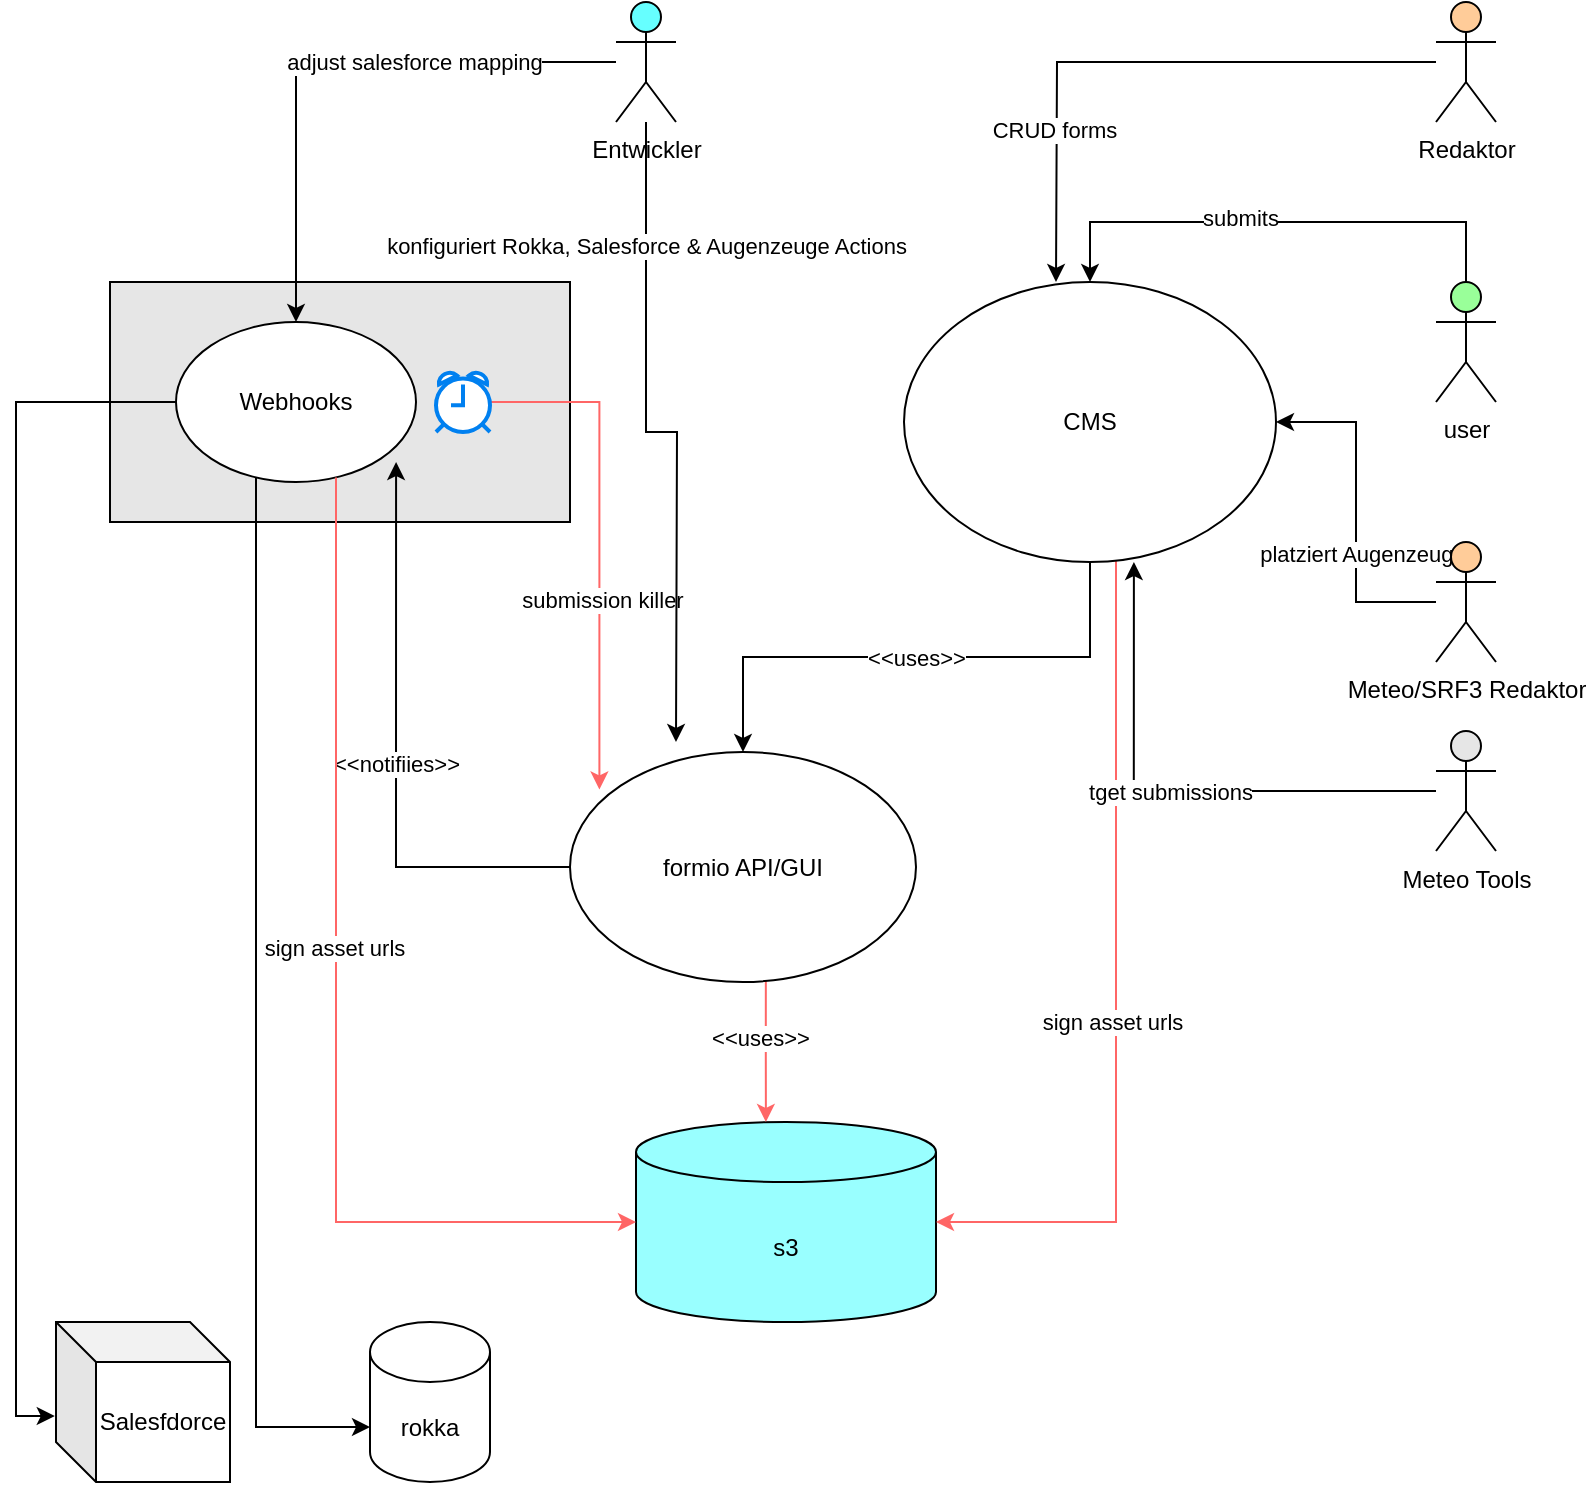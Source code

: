 <mxfile version="14.7.6" type="github">
  <diagram id="oveEx5jYTCpdjbijljNK" name="Page-1">
    <mxGraphModel dx="2125" dy="800" grid="1" gridSize="10" guides="1" tooltips="1" connect="1" arrows="1" fold="1" page="1" pageScale="1" pageWidth="827" pageHeight="1169" math="0" shadow="0">
      <root>
        <mxCell id="0" />
        <mxCell id="1" parent="0" />
        <mxCell id="r8Rm52CdiZclR8IaqUJ7-1" value="s3" style="shape=cylinder3;whiteSpace=wrap;html=1;boundedLbl=1;backgroundOutline=1;size=15;fillColor=#99FFFF;" vertex="1" parent="1">
          <mxGeometry x="280" y="720" width="150" height="100" as="geometry" />
        </mxCell>
        <mxCell id="r8Rm52CdiZclR8IaqUJ7-72" style="edgeStyle=orthogonalEdgeStyle;rounded=0;orthogonalLoop=1;jettySize=auto;html=1;fillColor=#FF6666;strokeColor=#FF6666;exitX=0.566;exitY=0.991;exitDx=0;exitDy=0;exitPerimeter=0;entryX=0.433;entryY=0;entryDx=0;entryDy=0;entryPerimeter=0;" edge="1" parent="1" source="r8Rm52CdiZclR8IaqUJ7-4" target="r8Rm52CdiZclR8IaqUJ7-1">
          <mxGeometry relative="1" as="geometry">
            <mxPoint x="345" y="670" as="sourcePoint" />
          </mxGeometry>
        </mxCell>
        <mxCell id="r8Rm52CdiZclR8IaqUJ7-73" value="&amp;lt;&amp;lt;uses&amp;gt;&amp;gt;" style="edgeLabel;html=1;align=center;verticalAlign=middle;resizable=0;points=[];" vertex="1" connectable="0" parent="r8Rm52CdiZclR8IaqUJ7-72">
          <mxGeometry x="-0.193" y="-3" relative="1" as="geometry">
            <mxPoint as="offset" />
          </mxGeometry>
        </mxCell>
        <mxCell id="r8Rm52CdiZclR8IaqUJ7-68" value="" style="rounded=0;whiteSpace=wrap;html=1;fillColor=#E6E6E6;" vertex="1" parent="1">
          <mxGeometry x="17" y="300" width="230" height="120" as="geometry" />
        </mxCell>
        <mxCell id="r8Rm52CdiZclR8IaqUJ7-18" value="&amp;lt;&amp;lt;uses&amp;gt;&amp;gt;" style="edgeStyle=orthogonalEdgeStyle;rounded=0;orthogonalLoop=1;jettySize=auto;html=1;entryX=0.5;entryY=0;entryDx=0;entryDy=0;" edge="1" parent="1" source="r8Rm52CdiZclR8IaqUJ7-2" target="r8Rm52CdiZclR8IaqUJ7-4">
          <mxGeometry relative="1" as="geometry" />
        </mxCell>
        <mxCell id="r8Rm52CdiZclR8IaqUJ7-79" style="edgeStyle=orthogonalEdgeStyle;rounded=0;orthogonalLoop=1;jettySize=auto;html=1;strokeColor=#FF6666;" edge="1" parent="1" source="r8Rm52CdiZclR8IaqUJ7-2">
          <mxGeometry relative="1" as="geometry">
            <mxPoint x="430" y="770" as="targetPoint" />
            <Array as="points">
              <mxPoint x="520" y="770" />
              <mxPoint x="492" y="770" />
            </Array>
          </mxGeometry>
        </mxCell>
        <mxCell id="r8Rm52CdiZclR8IaqUJ7-80" value="sign asset urls" style="edgeLabel;html=1;align=center;verticalAlign=middle;resizable=0;points=[];" vertex="1" connectable="0" parent="r8Rm52CdiZclR8IaqUJ7-79">
          <mxGeometry x="0.093" y="-2" relative="1" as="geometry">
            <mxPoint as="offset" />
          </mxGeometry>
        </mxCell>
        <mxCell id="r8Rm52CdiZclR8IaqUJ7-2" value="CMS" style="ellipse;whiteSpace=wrap;html=1;" vertex="1" parent="1">
          <mxGeometry x="414" y="300" width="186" height="140" as="geometry" />
        </mxCell>
        <mxCell id="r8Rm52CdiZclR8IaqUJ7-7" style="edgeStyle=orthogonalEdgeStyle;rounded=0;orthogonalLoop=1;jettySize=auto;html=1;entryX=0.085;entryY=0.163;entryDx=0;entryDy=0;entryPerimeter=0;startArrow=none;strokeColor=#FF6666;" edge="1" parent="1" source="r8Rm52CdiZclR8IaqUJ7-25" target="r8Rm52CdiZclR8IaqUJ7-4">
          <mxGeometry relative="1" as="geometry">
            <mxPoint x="230" y="390" as="sourcePoint" />
          </mxGeometry>
        </mxCell>
        <mxCell id="r8Rm52CdiZclR8IaqUJ7-8" value="submission killer" style="edgeLabel;html=1;align=center;verticalAlign=middle;resizable=0;points=[];" vertex="1" connectable="0" parent="r8Rm52CdiZclR8IaqUJ7-7">
          <mxGeometry x="0.23" y="1" relative="1" as="geometry">
            <mxPoint as="offset" />
          </mxGeometry>
        </mxCell>
        <mxCell id="r8Rm52CdiZclR8IaqUJ7-37" style="edgeStyle=orthogonalEdgeStyle;rounded=0;orthogonalLoop=1;jettySize=auto;html=1;entryX=0;entryY=0;entryDx=0;entryDy=52.5;entryPerimeter=0;" edge="1" parent="1" source="r8Rm52CdiZclR8IaqUJ7-3" target="r8Rm52CdiZclR8IaqUJ7-36">
          <mxGeometry relative="1" as="geometry">
            <Array as="points">
              <mxPoint x="90" y="873" />
            </Array>
          </mxGeometry>
        </mxCell>
        <mxCell id="r8Rm52CdiZclR8IaqUJ7-3" value="Webhooks" style="ellipse;whiteSpace=wrap;html=1;" vertex="1" parent="1">
          <mxGeometry x="50" y="320" width="120" height="80" as="geometry" />
        </mxCell>
        <mxCell id="r8Rm52CdiZclR8IaqUJ7-9" style="edgeStyle=orthogonalEdgeStyle;rounded=0;orthogonalLoop=1;jettySize=auto;html=1;entryX=0.917;entryY=0.875;entryDx=0;entryDy=0;entryPerimeter=0;" edge="1" parent="1" source="r8Rm52CdiZclR8IaqUJ7-4" target="r8Rm52CdiZclR8IaqUJ7-3">
          <mxGeometry relative="1" as="geometry" />
        </mxCell>
        <mxCell id="r8Rm52CdiZclR8IaqUJ7-10" value="&amp;lt;&amp;lt;notifiies&amp;gt;&amp;gt;" style="edgeLabel;html=1;align=center;verticalAlign=middle;resizable=0;points=[];" vertex="1" connectable="0" parent="r8Rm52CdiZclR8IaqUJ7-9">
          <mxGeometry x="-0.038" relative="1" as="geometry">
            <mxPoint as="offset" />
          </mxGeometry>
        </mxCell>
        <mxCell id="r8Rm52CdiZclR8IaqUJ7-4" value="formio API/GUI" style="ellipse;whiteSpace=wrap;html=1;" vertex="1" parent="1">
          <mxGeometry x="247" y="535" width="173" height="115" as="geometry" />
        </mxCell>
        <mxCell id="r8Rm52CdiZclR8IaqUJ7-12" style="edgeStyle=orthogonalEdgeStyle;rounded=0;orthogonalLoop=1;jettySize=auto;html=1;" edge="1" parent="1" source="r8Rm52CdiZclR8IaqUJ7-11">
          <mxGeometry relative="1" as="geometry">
            <mxPoint x="490" y="300" as="targetPoint" />
          </mxGeometry>
        </mxCell>
        <mxCell id="r8Rm52CdiZclR8IaqUJ7-15" value="CRUD forms" style="edgeLabel;html=1;align=center;verticalAlign=middle;resizable=0;points=[];" vertex="1" connectable="0" parent="r8Rm52CdiZclR8IaqUJ7-12">
          <mxGeometry x="0.491" y="-2" relative="1" as="geometry">
            <mxPoint as="offset" />
          </mxGeometry>
        </mxCell>
        <mxCell id="r8Rm52CdiZclR8IaqUJ7-11" value="Redaktor" style="shape=umlActor;verticalLabelPosition=bottom;verticalAlign=top;html=1;outlineConnect=0;fillColor=#FFCC99;" vertex="1" parent="1">
          <mxGeometry x="680" y="160" width="30" height="60" as="geometry" />
        </mxCell>
        <mxCell id="r8Rm52CdiZclR8IaqUJ7-62" style="edgeStyle=orthogonalEdgeStyle;rounded=0;orthogonalLoop=1;jettySize=auto;html=1;entryX=0.5;entryY=0;entryDx=0;entryDy=0;" edge="1" parent="1" source="r8Rm52CdiZclR8IaqUJ7-13" target="r8Rm52CdiZclR8IaqUJ7-2">
          <mxGeometry relative="1" as="geometry">
            <Array as="points">
              <mxPoint x="695" y="270" />
              <mxPoint x="507" y="270" />
            </Array>
          </mxGeometry>
        </mxCell>
        <mxCell id="r8Rm52CdiZclR8IaqUJ7-66" value="submits" style="edgeLabel;html=1;align=center;verticalAlign=middle;resizable=0;points=[];" vertex="1" connectable="0" parent="r8Rm52CdiZclR8IaqUJ7-62">
          <mxGeometry x="0.158" y="-2" relative="1" as="geometry">
            <mxPoint as="offset" />
          </mxGeometry>
        </mxCell>
        <mxCell id="r8Rm52CdiZclR8IaqUJ7-13" value="user" style="shape=umlActor;verticalLabelPosition=bottom;verticalAlign=top;html=1;outlineConnect=0;fillColor=#99FF99;" vertex="1" parent="1">
          <mxGeometry x="680" y="300" width="30" height="60" as="geometry" />
        </mxCell>
        <mxCell id="r8Rm52CdiZclR8IaqUJ7-71" style="edgeStyle=orthogonalEdgeStyle;rounded=0;orthogonalLoop=1;jettySize=auto;html=1;entryX=0;entryY=0.5;entryDx=0;entryDy=0;entryPerimeter=0;fillColor=#FF6666;strokeColor=#FF6666;" edge="1" parent="1" source="r8Rm52CdiZclR8IaqUJ7-3" target="r8Rm52CdiZclR8IaqUJ7-1">
          <mxGeometry relative="1" as="geometry">
            <Array as="points">
              <mxPoint x="130" y="770" />
            </Array>
          </mxGeometry>
        </mxCell>
        <mxCell id="r8Rm52CdiZclR8IaqUJ7-83" value="sign asset urls" style="edgeLabel;html=1;align=center;verticalAlign=middle;resizable=0;points=[];" vertex="1" connectable="0" parent="r8Rm52CdiZclR8IaqUJ7-71">
          <mxGeometry x="-0.1" y="-1" relative="1" as="geometry">
            <mxPoint as="offset" />
          </mxGeometry>
        </mxCell>
        <mxCell id="r8Rm52CdiZclR8IaqUJ7-82" style="edgeStyle=orthogonalEdgeStyle;rounded=0;orthogonalLoop=1;jettySize=auto;html=1;entryX=-0.007;entryY=0.588;entryDx=0;entryDy=0;entryPerimeter=0;exitX=0;exitY=0.5;exitDx=0;exitDy=0;" edge="1" parent="1" source="r8Rm52CdiZclR8IaqUJ7-3" target="r8Rm52CdiZclR8IaqUJ7-39">
          <mxGeometry relative="1" as="geometry">
            <mxPoint x="60" y="360" as="sourcePoint" />
          </mxGeometry>
        </mxCell>
        <mxCell id="r8Rm52CdiZclR8IaqUJ7-25" value="" style="html=1;verticalLabelPosition=bottom;align=center;labelBackgroundColor=#ffffff;verticalAlign=top;strokeWidth=2;strokeColor=#0080F0;shadow=0;dashed=0;shape=mxgraph.ios7.icons.alarm_clock;" vertex="1" parent="1">
          <mxGeometry x="180" y="345" width="27" height="30" as="geometry" />
        </mxCell>
        <mxCell id="r8Rm52CdiZclR8IaqUJ7-36" value="rokka" style="shape=cylinder3;whiteSpace=wrap;html=1;boundedLbl=1;backgroundOutline=1;size=15;" vertex="1" parent="1">
          <mxGeometry x="147" y="820" width="60" height="80" as="geometry" />
        </mxCell>
        <mxCell id="r8Rm52CdiZclR8IaqUJ7-39" value="Salesfdorce" style="shape=cube;whiteSpace=wrap;html=1;boundedLbl=1;backgroundOutline=1;darkOpacity=0.05;darkOpacity2=0.1;" vertex="1" parent="1">
          <mxGeometry x="-10" y="820" width="87" height="80" as="geometry" />
        </mxCell>
        <mxCell id="r8Rm52CdiZclR8IaqUJ7-44" style="edgeStyle=orthogonalEdgeStyle;rounded=0;orthogonalLoop=1;jettySize=auto;html=1;entryX=1;entryY=0.5;entryDx=0;entryDy=0;" edge="1" parent="1" source="r8Rm52CdiZclR8IaqUJ7-41" target="r8Rm52CdiZclR8IaqUJ7-2">
          <mxGeometry relative="1" as="geometry" />
        </mxCell>
        <mxCell id="r8Rm52CdiZclR8IaqUJ7-45" value="platziert Augenzeuge" style="edgeLabel;html=1;align=center;verticalAlign=middle;resizable=0;points=[];" vertex="1" connectable="0" parent="r8Rm52CdiZclR8IaqUJ7-44">
          <mxGeometry x="-0.245" y="-3" relative="1" as="geometry">
            <mxPoint as="offset" />
          </mxGeometry>
        </mxCell>
        <mxCell id="r8Rm52CdiZclR8IaqUJ7-41" value="Meteo/SRF3 Redaktor" style="shape=umlActor;verticalLabelPosition=bottom;verticalAlign=top;html=1;outlineConnect=0;fillColor=#FFCC99;" vertex="1" parent="1">
          <mxGeometry x="680" y="430" width="30" height="60" as="geometry" />
        </mxCell>
        <mxCell id="r8Rm52CdiZclR8IaqUJ7-78" value="tget submissions" style="edgeStyle=orthogonalEdgeStyle;rounded=0;orthogonalLoop=1;jettySize=auto;html=1;entryX=0.618;entryY=1;entryDx=0;entryDy=0;entryPerimeter=0;" edge="1" parent="1" source="r8Rm52CdiZclR8IaqUJ7-46" target="r8Rm52CdiZclR8IaqUJ7-2">
          <mxGeometry relative="1" as="geometry" />
        </mxCell>
        <mxCell id="r8Rm52CdiZclR8IaqUJ7-46" value="Meteo Tools" style="shape=umlActor;verticalLabelPosition=bottom;verticalAlign=top;html=1;outlineConnect=0;fillColor=#E6E6E6;" vertex="1" parent="1">
          <mxGeometry x="680" y="524.5" width="30" height="60" as="geometry" />
        </mxCell>
        <mxCell id="r8Rm52CdiZclR8IaqUJ7-60" style="edgeStyle=orthogonalEdgeStyle;rounded=0;orthogonalLoop=1;jettySize=auto;html=1;" edge="1" parent="1" source="r8Rm52CdiZclR8IaqUJ7-53">
          <mxGeometry relative="1" as="geometry">
            <mxPoint x="300" y="530" as="targetPoint" />
          </mxGeometry>
        </mxCell>
        <mxCell id="r8Rm52CdiZclR8IaqUJ7-61" value="konfiguriert Rokka, Salesforce &amp;amp; Augenzeuge Actions" style="edgeLabel;html=1;align=center;verticalAlign=middle;resizable=0;points=[];" vertex="1" connectable="0" parent="r8Rm52CdiZclR8IaqUJ7-60">
          <mxGeometry x="-0.62" relative="1" as="geometry">
            <mxPoint as="offset" />
          </mxGeometry>
        </mxCell>
        <mxCell id="r8Rm52CdiZclR8IaqUJ7-84" style="edgeStyle=orthogonalEdgeStyle;rounded=0;orthogonalLoop=1;jettySize=auto;html=1;entryX=0.5;entryY=0;entryDx=0;entryDy=0;strokeColor=#000000;fillColor=#FF6666;" edge="1" parent="1" source="r8Rm52CdiZclR8IaqUJ7-53" target="r8Rm52CdiZclR8IaqUJ7-3">
          <mxGeometry relative="1" as="geometry" />
        </mxCell>
        <mxCell id="r8Rm52CdiZclR8IaqUJ7-85" value="adjust salesforce mapping" style="edgeLabel;html=1;align=center;verticalAlign=middle;resizable=0;points=[];" vertex="1" connectable="0" parent="r8Rm52CdiZclR8IaqUJ7-84">
          <mxGeometry x="-0.303" relative="1" as="geometry">
            <mxPoint as="offset" />
          </mxGeometry>
        </mxCell>
        <mxCell id="r8Rm52CdiZclR8IaqUJ7-53" value="Entwickler" style="shape=umlActor;verticalLabelPosition=bottom;verticalAlign=top;html=1;outlineConnect=0;fillColor=#66FFFF;" vertex="1" parent="1">
          <mxGeometry x="270" y="160" width="30" height="60" as="geometry" />
        </mxCell>
      </root>
    </mxGraphModel>
  </diagram>
</mxfile>
